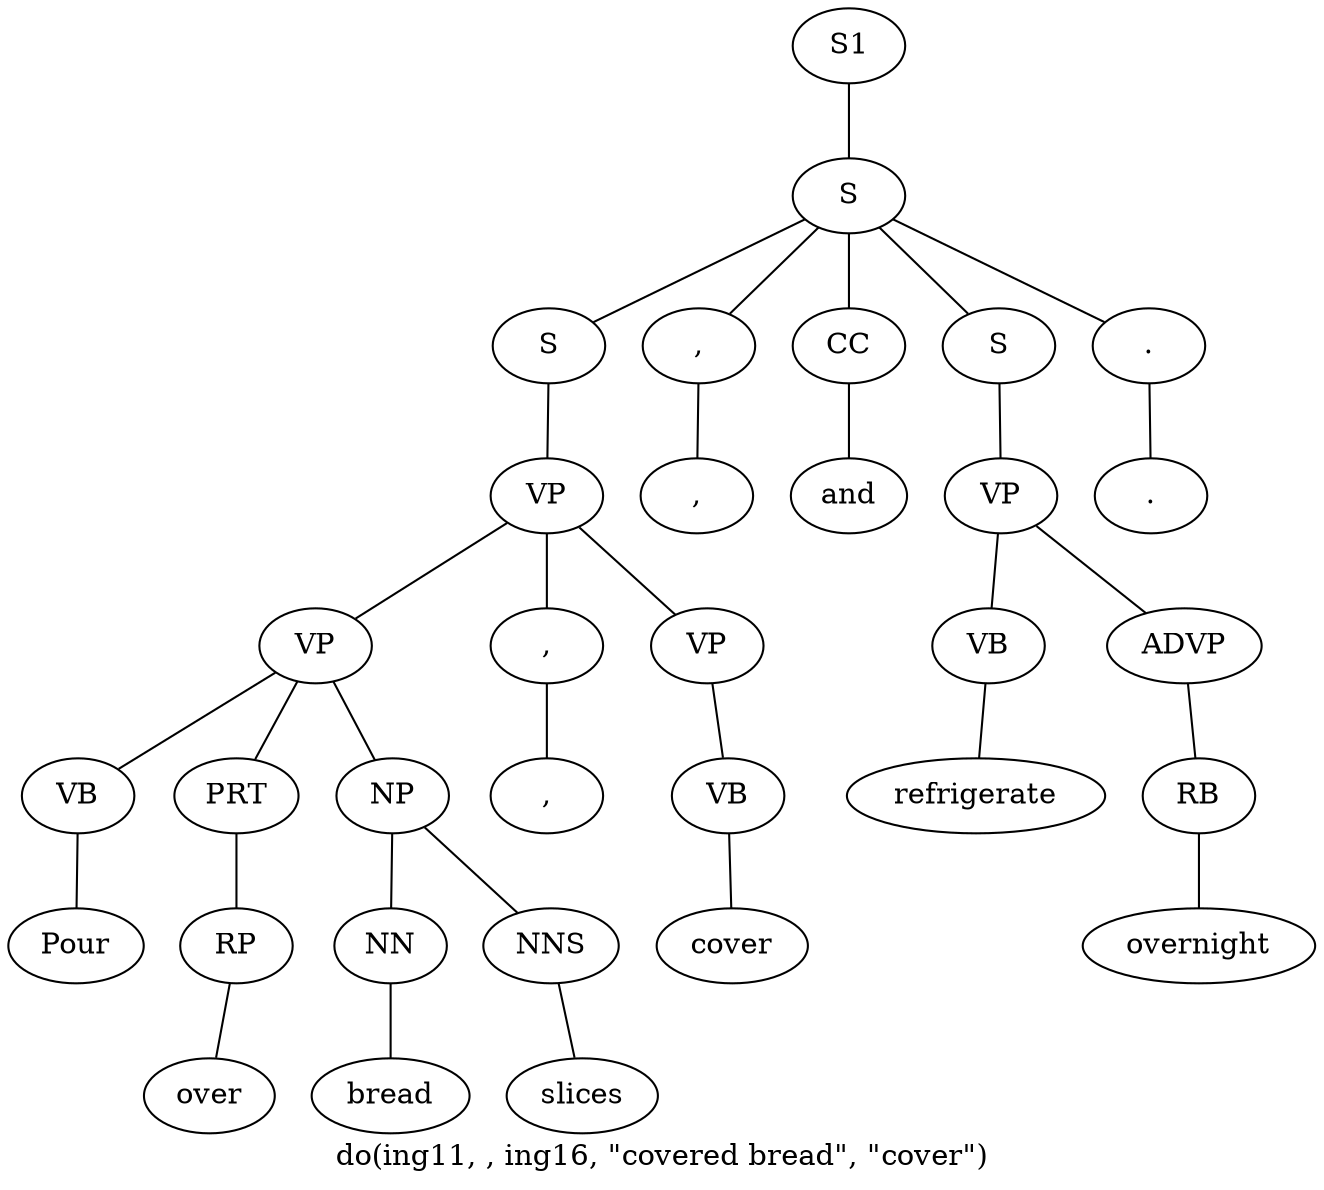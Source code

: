 graph SyntaxGraph {
	label = "do(ing11, , ing16, \"covered bread\", \"cover\")";
	Node0 [label="S1"];
	Node1 [label="S"];
	Node2 [label="S"];
	Node3 [label="VP"];
	Node4 [label="VP"];
	Node5 [label="VB"];
	Node6 [label="Pour"];
	Node7 [label="PRT"];
	Node8 [label="RP"];
	Node9 [label="over"];
	Node10 [label="NP"];
	Node11 [label="NN"];
	Node12 [label="bread"];
	Node13 [label="NNS"];
	Node14 [label="slices"];
	Node15 [label=","];
	Node16 [label=","];
	Node17 [label="VP"];
	Node18 [label="VB"];
	Node19 [label="cover"];
	Node20 [label=","];
	Node21 [label=","];
	Node22 [label="CC"];
	Node23 [label="and"];
	Node24 [label="S"];
	Node25 [label="VP"];
	Node26 [label="VB"];
	Node27 [label="refrigerate"];
	Node28 [label="ADVP"];
	Node29 [label="RB"];
	Node30 [label="overnight"];
	Node31 [label="."];
	Node32 [label="."];

	Node0 -- Node1;
	Node1 -- Node2;
	Node1 -- Node20;
	Node1 -- Node22;
	Node1 -- Node24;
	Node1 -- Node31;
	Node2 -- Node3;
	Node3 -- Node4;
	Node3 -- Node15;
	Node3 -- Node17;
	Node4 -- Node5;
	Node4 -- Node7;
	Node4 -- Node10;
	Node5 -- Node6;
	Node7 -- Node8;
	Node8 -- Node9;
	Node10 -- Node11;
	Node10 -- Node13;
	Node11 -- Node12;
	Node13 -- Node14;
	Node15 -- Node16;
	Node17 -- Node18;
	Node18 -- Node19;
	Node20 -- Node21;
	Node22 -- Node23;
	Node24 -- Node25;
	Node25 -- Node26;
	Node25 -- Node28;
	Node26 -- Node27;
	Node28 -- Node29;
	Node29 -- Node30;
	Node31 -- Node32;
}